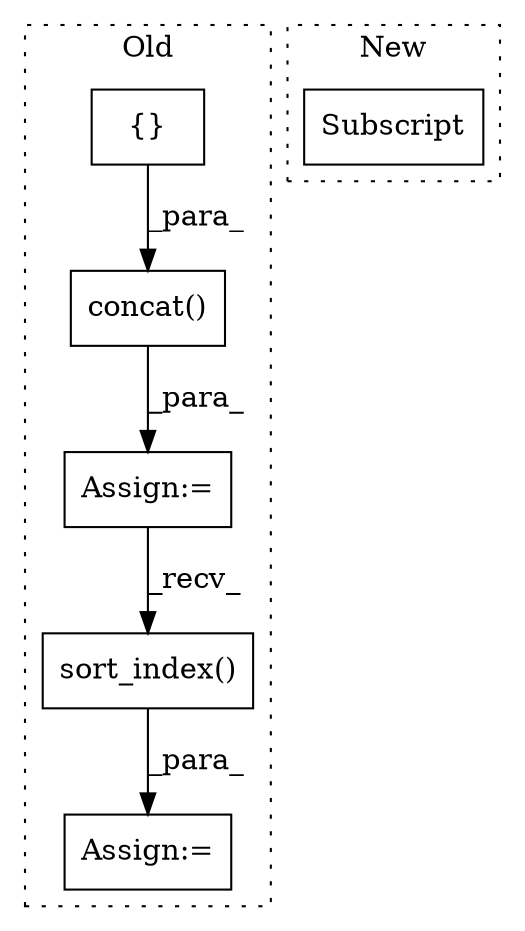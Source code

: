 digraph G {
subgraph cluster0 {
1 [label="sort_index()" a="75" s="11845" l="20" shape="box"];
3 [label="{}" a="59" s="11503,11503" l="2,1" shape="box"];
4 [label="concat()" a="75" s="11772,11786" l="10,9" shape="box"];
5 [label="Assign:=" a="68" s="11755" l="17" shape="box"];
6 [label="Assign:=" a="68" s="11842" l="3" shape="box"];
label = "Old";
style="dotted";
}
subgraph cluster1 {
2 [label="Subscript" a="63" s="11982,0" l="22,0" shape="box"];
label = "New";
style="dotted";
}
1 -> 6 [label="_para_"];
3 -> 4 [label="_para_"];
4 -> 5 [label="_para_"];
5 -> 1 [label="_recv_"];
}